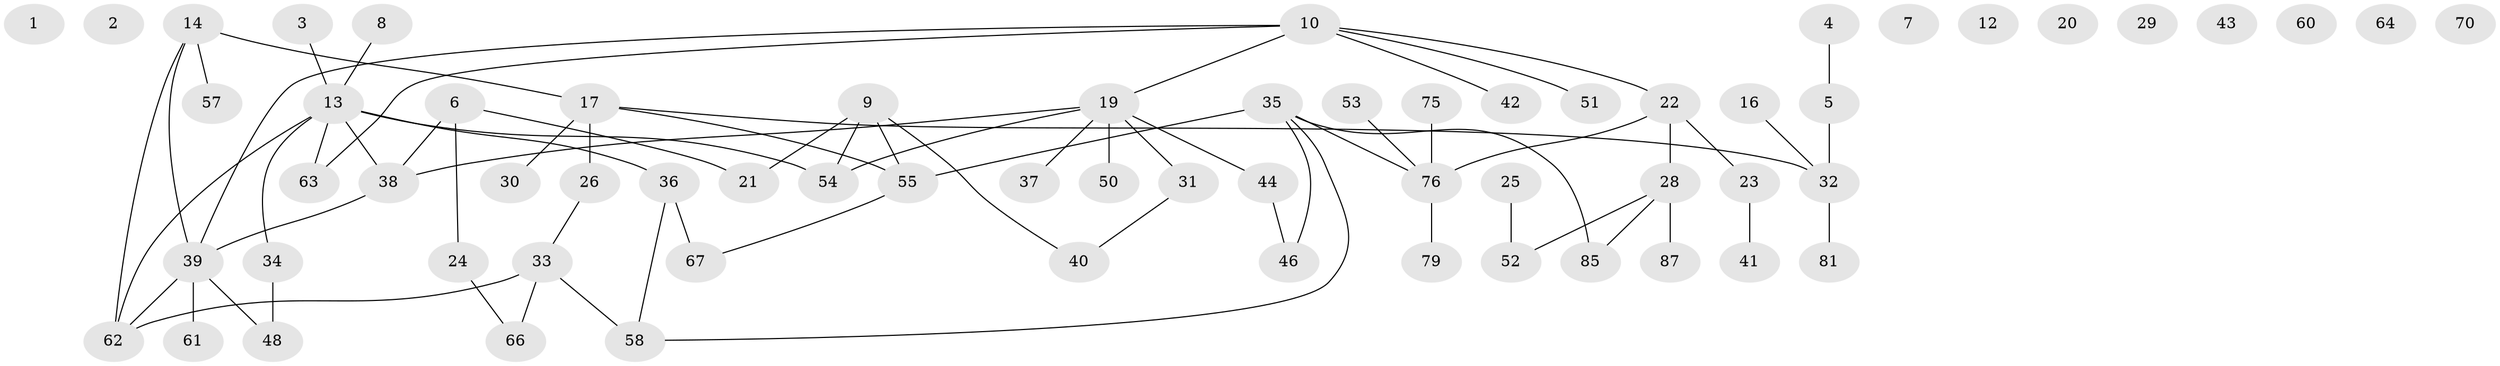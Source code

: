 // Generated by graph-tools (version 1.1) at 2025/23/03/03/25 07:23:27]
// undirected, 64 vertices, 70 edges
graph export_dot {
graph [start="1"]
  node [color=gray90,style=filled];
  1;
  2;
  3 [super="+73"];
  4 [super="+11"];
  5 [super="+56"];
  6 [super="+86"];
  7;
  8;
  9 [super="+15"];
  10 [super="+27"];
  12;
  13 [super="+18"];
  14 [super="+47"];
  16;
  17 [super="+72"];
  19 [super="+74"];
  20;
  21;
  22;
  23 [super="+89"];
  24;
  25;
  26;
  28 [super="+59"];
  29;
  30;
  31;
  32 [super="+82"];
  33 [super="+77"];
  34;
  35 [super="+49"];
  36 [super="+65"];
  37;
  38;
  39 [super="+45"];
  40 [super="+84"];
  41;
  42;
  43;
  44;
  46;
  48 [super="+69"];
  50;
  51;
  52;
  53;
  54;
  55 [super="+83"];
  57;
  58;
  60;
  61;
  62 [super="+68"];
  63;
  64 [super="+88"];
  66 [super="+71"];
  67;
  70;
  75 [super="+80"];
  76 [super="+78"];
  79;
  81;
  85;
  87;
  3 -- 13;
  4 -- 5;
  5 -- 32;
  6 -- 21;
  6 -- 24;
  6 -- 38;
  8 -- 13;
  9 -- 21;
  9 -- 54;
  9 -- 55;
  9 -- 40;
  10 -- 19;
  10 -- 22;
  10 -- 51;
  10 -- 39;
  10 -- 42;
  10 -- 63;
  13 -- 34;
  13 -- 36;
  13 -- 38;
  13 -- 54;
  13 -- 63;
  13 -- 62;
  14 -- 17;
  14 -- 39;
  14 -- 62;
  14 -- 57;
  16 -- 32;
  17 -- 30;
  17 -- 32;
  17 -- 26;
  17 -- 55;
  19 -- 31;
  19 -- 54;
  19 -- 50;
  19 -- 37;
  19 -- 38;
  19 -- 44;
  22 -- 28;
  22 -- 23;
  22 -- 76;
  23 -- 41;
  24 -- 66;
  25 -- 52;
  26 -- 33;
  28 -- 52;
  28 -- 85;
  28 -- 87;
  31 -- 40;
  32 -- 81;
  33 -- 58;
  33 -- 66;
  33 -- 62;
  34 -- 48;
  35 -- 46;
  35 -- 55;
  35 -- 58;
  35 -- 85;
  35 -- 76;
  36 -- 67 [weight=2];
  36 -- 58;
  38 -- 39;
  39 -- 48;
  39 -- 61;
  39 -- 62;
  44 -- 46;
  53 -- 76;
  55 -- 67;
  75 -- 76;
  76 -- 79;
}
